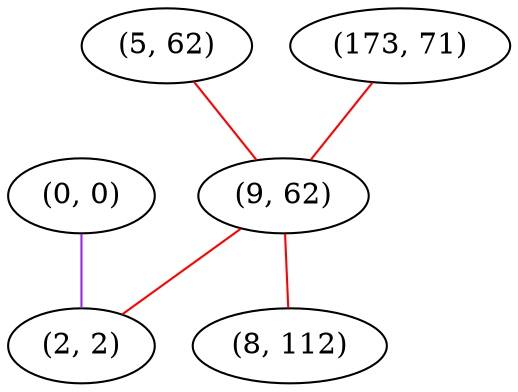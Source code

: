 graph "" {
"(5, 62)";
"(0, 0)";
"(173, 71)";
"(9, 62)";
"(2, 2)";
"(8, 112)";
"(5, 62)" -- "(9, 62)"  [color=red, key=0, weight=1];
"(0, 0)" -- "(2, 2)"  [color=purple, key=0, weight=4];
"(173, 71)" -- "(9, 62)"  [color=red, key=0, weight=1];
"(9, 62)" -- "(8, 112)"  [color=red, key=0, weight=1];
"(9, 62)" -- "(2, 2)"  [color=red, key=0, weight=1];
}
